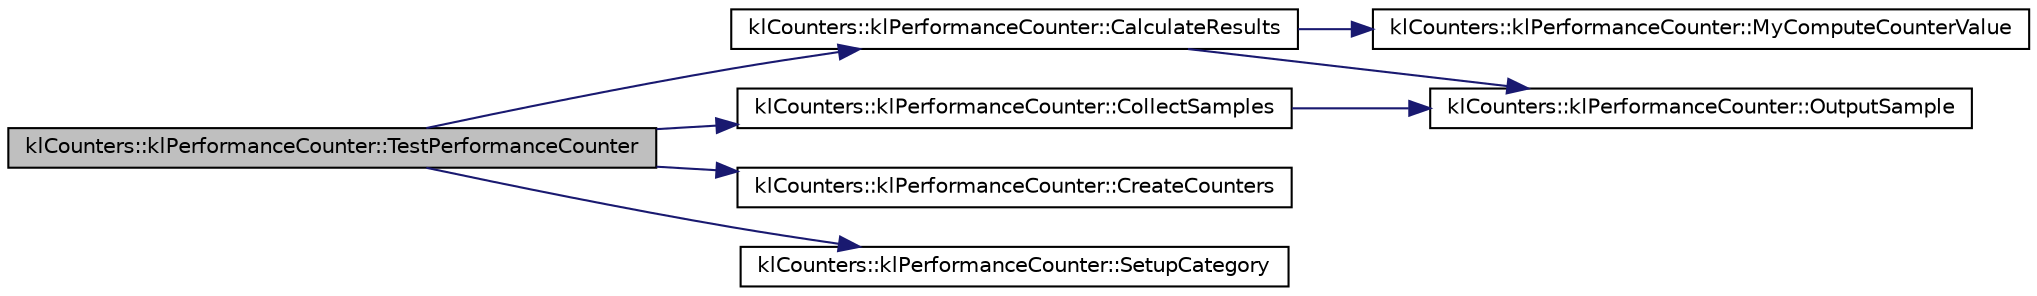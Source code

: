 digraph G
{
  edge [fontname="Helvetica",fontsize="10",labelfontname="Helvetica",labelfontsize="10"];
  node [fontname="Helvetica",fontsize="10",shape=record];
  rankdir=LR;
  Node1 [label="klCounters::klPerformanceCounter::TestPerformanceCounter",height=0.2,width=0.4,color="black", fillcolor="grey75", style="filled" fontcolor="black"];
  Node1 -> Node2 [color="midnightblue",fontsize="10",style="solid",fontname="Helvetica"];
  Node2 [label="klCounters::klPerformanceCounter::CalculateResults",height=0.2,width=0.4,color="black", fillcolor="white", style="filled",URL="$classkl_counters_1_1kl_performance_counter.html#a27b6f42d80f5fa3e16bff8c766f11c6c"];
  Node2 -> Node3 [color="midnightblue",fontsize="10",style="solid",fontname="Helvetica"];
  Node3 [label="klCounters::klPerformanceCounter::MyComputeCounterValue",height=0.2,width=0.4,color="black", fillcolor="white", style="filled",URL="$classkl_counters_1_1kl_performance_counter.html#a2f1f2b8129da1963e876cce94745b2ac"];
  Node2 -> Node4 [color="midnightblue",fontsize="10",style="solid",fontname="Helvetica"];
  Node4 [label="klCounters::klPerformanceCounter::OutputSample",height=0.2,width=0.4,color="black", fillcolor="white", style="filled",URL="$classkl_counters_1_1kl_performance_counter.html#af1568682e174dba63fe71ef87a3127ff"];
  Node1 -> Node5 [color="midnightblue",fontsize="10",style="solid",fontname="Helvetica"];
  Node5 [label="klCounters::klPerformanceCounter::CollectSamples",height=0.2,width=0.4,color="black", fillcolor="white", style="filled",URL="$classkl_counters_1_1kl_performance_counter.html#a60608e288abb5485f3e2fdad379f627f"];
  Node5 -> Node4 [color="midnightblue",fontsize="10",style="solid",fontname="Helvetica"];
  Node1 -> Node6 [color="midnightblue",fontsize="10",style="solid",fontname="Helvetica"];
  Node6 [label="klCounters::klPerformanceCounter::CreateCounters",height=0.2,width=0.4,color="black", fillcolor="white", style="filled",URL="$classkl_counters_1_1kl_performance_counter.html#a1e60973f53b541e9fdfaf2c4fecd319d"];
  Node1 -> Node7 [color="midnightblue",fontsize="10",style="solid",fontname="Helvetica"];
  Node7 [label="klCounters::klPerformanceCounter::SetupCategory",height=0.2,width=0.4,color="black", fillcolor="white", style="filled",URL="$classkl_counters_1_1kl_performance_counter.html#a84101da50c55e6d5e74c86e74d1f9e7d"];
}
